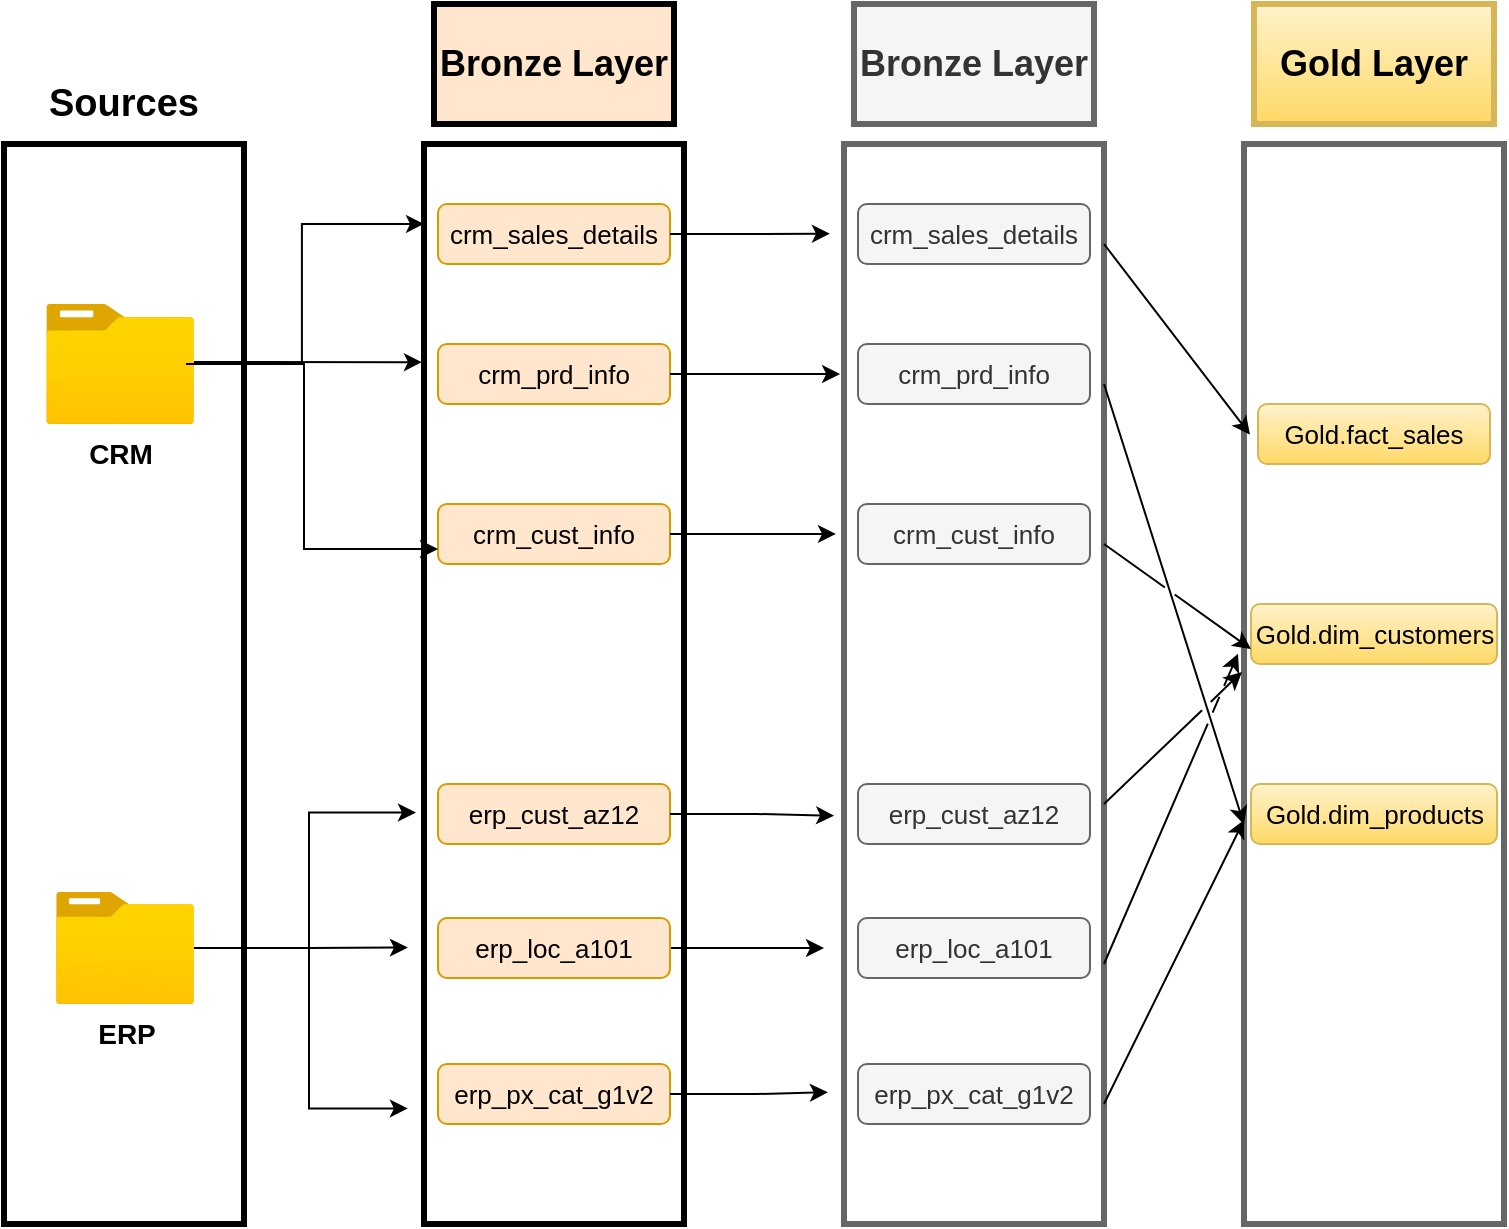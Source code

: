 <mxfile version="26.0.16">
  <diagram name="Page-1" id="lhY0leqALbx22MI9cXDm">
    <mxGraphModel dx="1434" dy="836" grid="1" gridSize="10" guides="1" tooltips="1" connect="1" arrows="1" fold="1" page="1" pageScale="1" pageWidth="827" pageHeight="1169" math="0" shadow="0">
      <root>
        <mxCell id="0" />
        <mxCell id="1" parent="0" />
        <mxCell id="wxQBJqKY_8iM5zLKmnhU-1" value="&lt;font style=&quot;font-size: 19px;&quot;&gt;&lt;b style=&quot;&quot;&gt;Sources&lt;/b&gt;&lt;/font&gt;" style="rounded=0;whiteSpace=wrap;html=1;fillColor=none;strokeColor=none;" parent="1" vertex="1">
          <mxGeometry x="20" y="50" width="120" height="60" as="geometry" />
        </mxCell>
        <mxCell id="wxQBJqKY_8iM5zLKmnhU-2" value="" style="rounded=0;whiteSpace=wrap;html=1;fillColor=none;strokeWidth=3;" parent="1" vertex="1">
          <mxGeometry x="20" y="100" width="120" height="540" as="geometry" />
        </mxCell>
        <mxCell id="wxQBJqKY_8iM5zLKmnhU-3" value="&lt;font style=&quot;font-size: 14px;&quot;&gt;&lt;b&gt;CRM&lt;/b&gt;&lt;/font&gt;" style="image;aspect=fixed;html=1;points=[];align=center;fontSize=12;image=img/lib/azure2/general/Folder_Blank.svg;" parent="1" vertex="1">
          <mxGeometry x="41.07" y="180" width="73.93" height="60" as="geometry" />
        </mxCell>
        <mxCell id="wxQBJqKY_8iM5zLKmnhU-4" value="&lt;font style=&quot;font-size: 14px;&quot;&gt;&lt;b style=&quot;&quot;&gt;ERP&lt;/b&gt;&lt;/font&gt;" style="image;aspect=fixed;html=1;points=[];align=center;fontSize=12;image=img/lib/azure2/general/Folder_Blank.svg;" parent="1" vertex="1">
          <mxGeometry x="46" y="474" width="69" height="56.0" as="geometry" />
        </mxCell>
        <mxCell id="wxQBJqKY_8iM5zLKmnhU-5" value="" style="rounded=0;whiteSpace=wrap;html=1;fillColor=none;strokeWidth=3;" parent="1" vertex="1">
          <mxGeometry x="230" y="100" width="130" height="540" as="geometry" />
        </mxCell>
        <mxCell id="wxQBJqKY_8iM5zLKmnhU-6" value="&lt;b&gt;&lt;font style=&quot;font-size: 18px;&quot;&gt;Bronze Layer&lt;/font&gt;&lt;/b&gt;" style="rounded=0;whiteSpace=wrap;html=1;fillColor=#ffe6cc;strokeColor=#000000;strokeWidth=3;" parent="1" vertex="1">
          <mxGeometry x="235" y="30" width="120" height="60" as="geometry" />
        </mxCell>
        <mxCell id="wxQBJqKY_8iM5zLKmnhU-7" value="&lt;font style=&quot;font-size: 13px;&quot;&gt;crm_sales_details&lt;/font&gt;" style="rounded=1;whiteSpace=wrap;html=1;fillColor=#ffe6cc;strokeColor=#d79b00;" parent="1" vertex="1">
          <mxGeometry x="237" y="130" width="116" height="30" as="geometry" />
        </mxCell>
        <mxCell id="wxQBJqKY_8iM5zLKmnhU-8" value="&lt;span style=&quot;font-size: 13px;&quot;&gt;crm_prd_info&lt;/span&gt;" style="rounded=1;whiteSpace=wrap;html=1;fillColor=#ffe6cc;strokeColor=#d79b00;" parent="1" vertex="1">
          <mxGeometry x="237" y="200" width="116" height="30" as="geometry" />
        </mxCell>
        <mxCell id="wxQBJqKY_8iM5zLKmnhU-9" value="&lt;span style=&quot;font-size: 13px;&quot;&gt;crm_cust_info&lt;/span&gt;" style="rounded=1;whiteSpace=wrap;html=1;fillColor=#ffe6cc;strokeColor=#d79b00;" parent="1" vertex="1">
          <mxGeometry x="237" y="280" width="116" height="30" as="geometry" />
        </mxCell>
        <mxCell id="wxQBJqKY_8iM5zLKmnhU-12" style="edgeStyle=orthogonalEdgeStyle;rounded=0;orthogonalLoop=1;jettySize=auto;html=1;entryX=-0.008;entryY=0.202;entryDx=0;entryDy=0;entryPerimeter=0;" parent="1" source="wxQBJqKY_8iM5zLKmnhU-3" target="wxQBJqKY_8iM5zLKmnhU-5" edge="1">
          <mxGeometry relative="1" as="geometry">
            <Array as="points">
              <mxPoint x="140" y="209" />
              <mxPoint x="140" y="209" />
            </Array>
          </mxGeometry>
        </mxCell>
        <mxCell id="wxQBJqKY_8iM5zLKmnhU-13" value="&lt;span style=&quot;font-size: 13px;&quot;&gt;erp_cust_az12&lt;/span&gt;" style="rounded=1;whiteSpace=wrap;html=1;fillColor=#ffe6cc;strokeColor=#d79b00;" parent="1" vertex="1">
          <mxGeometry x="237" y="420" width="116" height="30" as="geometry" />
        </mxCell>
        <mxCell id="pgTNmdW799ACuelsquni-13" style="edgeStyle=orthogonalEdgeStyle;rounded=0;orthogonalLoop=1;jettySize=auto;html=1;" parent="1" source="wxQBJqKY_8iM5zLKmnhU-14" edge="1">
          <mxGeometry relative="1" as="geometry">
            <mxPoint x="430" y="502" as="targetPoint" />
          </mxGeometry>
        </mxCell>
        <mxCell id="wxQBJqKY_8iM5zLKmnhU-14" value="&lt;span style=&quot;font-size: 13px;&quot;&gt;erp_loc_a101&lt;/span&gt;" style="rounded=1;whiteSpace=wrap;html=1;fillColor=#ffe6cc;strokeColor=#d79b00;" parent="1" vertex="1">
          <mxGeometry x="237" y="487" width="116" height="30" as="geometry" />
        </mxCell>
        <mxCell id="wxQBJqKY_8iM5zLKmnhU-15" value="&lt;span style=&quot;font-size: 13px;&quot;&gt;erp_px_cat_g1v2&lt;/span&gt;" style="rounded=1;whiteSpace=wrap;html=1;fillColor=#ffe6cc;strokeColor=#d79b00;" parent="1" vertex="1">
          <mxGeometry x="237" y="560" width="116" height="30" as="geometry" />
        </mxCell>
        <mxCell id="wxQBJqKY_8iM5zLKmnhU-16" style="edgeStyle=orthogonalEdgeStyle;rounded=0;orthogonalLoop=1;jettySize=auto;html=1;entryX=0.031;entryY=0.074;entryDx=0;entryDy=0;entryPerimeter=0;" parent="1" edge="1">
          <mxGeometry relative="1" as="geometry">
            <mxPoint x="110.97" y="210" as="sourcePoint" />
            <mxPoint x="230.0" y="139.96" as="targetPoint" />
            <Array as="points">
              <mxPoint x="168.97" y="210" />
              <mxPoint x="168.97" y="140" />
            </Array>
          </mxGeometry>
        </mxCell>
        <mxCell id="wxQBJqKY_8iM5zLKmnhU-17" style="edgeStyle=orthogonalEdgeStyle;rounded=0;orthogonalLoop=1;jettySize=auto;html=1;entryX=0;entryY=0.75;entryDx=0;entryDy=0;" parent="1" source="wxQBJqKY_8iM5zLKmnhU-3" target="wxQBJqKY_8iM5zLKmnhU-9" edge="1">
          <mxGeometry relative="1" as="geometry">
            <Array as="points">
              <mxPoint x="170" y="210" />
              <mxPoint x="170" y="303" />
            </Array>
          </mxGeometry>
        </mxCell>
        <mxCell id="wxQBJqKY_8iM5zLKmnhU-21" style="edgeStyle=orthogonalEdgeStyle;rounded=0;orthogonalLoop=1;jettySize=auto;html=1;entryX=-0.062;entryY=0.744;entryDx=0;entryDy=0;entryPerimeter=0;" parent="1" source="wxQBJqKY_8iM5zLKmnhU-4" target="wxQBJqKY_8iM5zLKmnhU-5" edge="1">
          <mxGeometry relative="1" as="geometry" />
        </mxCell>
        <mxCell id="wxQBJqKY_8iM5zLKmnhU-22" style="edgeStyle=orthogonalEdgeStyle;rounded=0;orthogonalLoop=1;jettySize=auto;html=1;entryX=-0.031;entryY=0.619;entryDx=0;entryDy=0;entryPerimeter=0;" parent="1" source="wxQBJqKY_8iM5zLKmnhU-4" target="wxQBJqKY_8iM5zLKmnhU-5" edge="1">
          <mxGeometry relative="1" as="geometry" />
        </mxCell>
        <mxCell id="wxQBJqKY_8iM5zLKmnhU-23" style="edgeStyle=orthogonalEdgeStyle;rounded=0;orthogonalLoop=1;jettySize=auto;html=1;entryX=-0.062;entryY=0.893;entryDx=0;entryDy=0;entryPerimeter=0;" parent="1" source="wxQBJqKY_8iM5zLKmnhU-4" target="wxQBJqKY_8iM5zLKmnhU-5" edge="1">
          <mxGeometry relative="1" as="geometry" />
        </mxCell>
        <mxCell id="pgTNmdW799ACuelsquni-1" value="" style="rounded=0;whiteSpace=wrap;html=1;fillColor=none;strokeWidth=3;fontColor=#333333;strokeColor=#666666;" parent="1" vertex="1">
          <mxGeometry x="440" y="100" width="130" height="540" as="geometry" />
        </mxCell>
        <mxCell id="pgTNmdW799ACuelsquni-2" value="&lt;b&gt;&lt;font style=&quot;font-size: 18px;&quot;&gt;Bronze Layer&lt;/font&gt;&lt;/b&gt;" style="rounded=0;whiteSpace=wrap;html=1;fillColor=#f5f5f5;strokeColor=#666666;strokeWidth=3;fontColor=#333333;" parent="1" vertex="1">
          <mxGeometry x="445" y="30" width="120" height="60" as="geometry" />
        </mxCell>
        <mxCell id="pgTNmdW799ACuelsquni-3" value="&lt;font style=&quot;font-size: 13px;&quot;&gt;crm_sales_details&lt;/font&gt;" style="rounded=1;whiteSpace=wrap;html=1;fillColor=#f5f5f5;strokeColor=#666666;fontColor=#333333;" parent="1" vertex="1">
          <mxGeometry x="447" y="130" width="116" height="30" as="geometry" />
        </mxCell>
        <mxCell id="pgTNmdW799ACuelsquni-4" value="&lt;span style=&quot;font-size: 13px;&quot;&gt;crm_prd_info&lt;/span&gt;" style="rounded=1;whiteSpace=wrap;html=1;fillColor=#f5f5f5;strokeColor=#666666;fontColor=#333333;" parent="1" vertex="1">
          <mxGeometry x="447" y="200" width="116" height="30" as="geometry" />
        </mxCell>
        <mxCell id="pgTNmdW799ACuelsquni-5" value="&lt;span style=&quot;font-size: 13px;&quot;&gt;crm_cust_info&lt;/span&gt;" style="rounded=1;whiteSpace=wrap;html=1;fillColor=#f5f5f5;strokeColor=#666666;fontColor=#333333;" parent="1" vertex="1">
          <mxGeometry x="447" y="280" width="116" height="30" as="geometry" />
        </mxCell>
        <mxCell id="pgTNmdW799ACuelsquni-6" value="&lt;span style=&quot;font-size: 13px;&quot;&gt;erp_cust_az12&lt;/span&gt;" style="rounded=1;whiteSpace=wrap;html=1;fillColor=#f5f5f5;strokeColor=#666666;fontColor=#333333;" parent="1" vertex="1">
          <mxGeometry x="447" y="420" width="116" height="30" as="geometry" />
        </mxCell>
        <mxCell id="pgTNmdW799ACuelsquni-7" value="&lt;span style=&quot;font-size: 13px;&quot;&gt;erp_loc_a101&lt;/span&gt;" style="rounded=1;whiteSpace=wrap;html=1;fillColor=#f5f5f5;strokeColor=#666666;fontColor=#333333;" parent="1" vertex="1">
          <mxGeometry x="447" y="487" width="116" height="30" as="geometry" />
        </mxCell>
        <mxCell id="pgTNmdW799ACuelsquni-8" value="&lt;span style=&quot;font-size: 13px;&quot;&gt;erp_px_cat_g1v2&lt;/span&gt;" style="rounded=1;whiteSpace=wrap;html=1;fillColor=#f5f5f5;strokeColor=#666666;fontColor=#333333;" parent="1" vertex="1">
          <mxGeometry x="447" y="560" width="116" height="30" as="geometry" />
        </mxCell>
        <mxCell id="pgTNmdW799ACuelsquni-9" style="edgeStyle=orthogonalEdgeStyle;rounded=0;orthogonalLoop=1;jettySize=auto;html=1;entryX=-0.054;entryY=0.083;entryDx=0;entryDy=0;entryPerimeter=0;" parent="1" source="wxQBJqKY_8iM5zLKmnhU-7" target="pgTNmdW799ACuelsquni-1" edge="1">
          <mxGeometry relative="1" as="geometry" />
        </mxCell>
        <mxCell id="pgTNmdW799ACuelsquni-10" style="edgeStyle=orthogonalEdgeStyle;rounded=0;orthogonalLoop=1;jettySize=auto;html=1;entryX=-0.015;entryY=0.213;entryDx=0;entryDy=0;entryPerimeter=0;" parent="1" source="wxQBJqKY_8iM5zLKmnhU-8" target="pgTNmdW799ACuelsquni-1" edge="1">
          <mxGeometry relative="1" as="geometry" />
        </mxCell>
        <mxCell id="pgTNmdW799ACuelsquni-11" style="edgeStyle=orthogonalEdgeStyle;rounded=0;orthogonalLoop=1;jettySize=auto;html=1;entryX=-0.031;entryY=0.361;entryDx=0;entryDy=0;entryPerimeter=0;" parent="1" source="wxQBJqKY_8iM5zLKmnhU-9" target="pgTNmdW799ACuelsquni-1" edge="1">
          <mxGeometry relative="1" as="geometry" />
        </mxCell>
        <mxCell id="pgTNmdW799ACuelsquni-12" style="edgeStyle=orthogonalEdgeStyle;rounded=0;orthogonalLoop=1;jettySize=auto;html=1;entryX=-0.038;entryY=0.622;entryDx=0;entryDy=0;entryPerimeter=0;" parent="1" source="wxQBJqKY_8iM5zLKmnhU-13" target="pgTNmdW799ACuelsquni-1" edge="1">
          <mxGeometry relative="1" as="geometry" />
        </mxCell>
        <mxCell id="pgTNmdW799ACuelsquni-14" style="edgeStyle=orthogonalEdgeStyle;rounded=0;orthogonalLoop=1;jettySize=auto;html=1;entryX=-0.062;entryY=0.878;entryDx=0;entryDy=0;entryPerimeter=0;" parent="1" source="wxQBJqKY_8iM5zLKmnhU-15" target="pgTNmdW799ACuelsquni-1" edge="1">
          <mxGeometry relative="1" as="geometry" />
        </mxCell>
        <mxCell id="BGh7Ijj-1_ng5ExrQ866-1" value="" style="rounded=0;whiteSpace=wrap;html=1;fillColor=none;strokeWidth=3;fontColor=#333333;strokeColor=#666666;" vertex="1" parent="1">
          <mxGeometry x="640" y="100" width="130" height="540" as="geometry" />
        </mxCell>
        <mxCell id="BGh7Ijj-1_ng5ExrQ866-2" value="&lt;span style=&quot;font-size: 18px;&quot;&gt;&lt;b&gt;Gold Layer&lt;/b&gt;&lt;/span&gt;" style="rounded=0;whiteSpace=wrap;html=1;fillColor=#fff2cc;strokeColor=#d6b656;strokeWidth=3;gradientColor=#ffd966;" vertex="1" parent="1">
          <mxGeometry x="645" y="30" width="120" height="60" as="geometry" />
        </mxCell>
        <mxCell id="BGh7Ijj-1_ng5ExrQ866-6" value="&lt;span style=&quot;font-size: 13px;&quot;&gt;Gold.fact_sales&lt;/span&gt;" style="rounded=1;whiteSpace=wrap;html=1;fillColor=#fff2cc;strokeColor=#d6b656;gradientColor=#ffd966;" vertex="1" parent="1">
          <mxGeometry x="647" y="230" width="116" height="30" as="geometry" />
        </mxCell>
        <mxCell id="BGh7Ijj-1_ng5ExrQ866-7" value="&lt;span style=&quot;font-size: 13px;&quot;&gt;Gold.dim_customers&lt;/span&gt;" style="rounded=1;whiteSpace=wrap;html=1;fillColor=#fff2cc;strokeColor=#d6b656;gradientColor=#ffd966;" vertex="1" parent="1">
          <mxGeometry x="643.5" y="330" width="123" height="30" as="geometry" />
        </mxCell>
        <mxCell id="BGh7Ijj-1_ng5ExrQ866-8" value="&lt;span style=&quot;font-size: 13px;&quot;&gt;Gold.dim_products&lt;/span&gt;" style="rounded=1;whiteSpace=wrap;html=1;fillColor=#fff2cc;strokeColor=#d6b656;gradientColor=#ffd966;" vertex="1" parent="1">
          <mxGeometry x="643.5" y="420" width="123" height="30" as="geometry" />
        </mxCell>
        <mxCell id="BGh7Ijj-1_ng5ExrQ866-9" value="" style="endArrow=classic;html=1;rounded=0;entryX=0.023;entryY=0.269;entryDx=0;entryDy=0;entryPerimeter=0;jumpStyle=gap;" edge="1" parent="1" target="BGh7Ijj-1_ng5ExrQ866-1">
          <mxGeometry width="50" height="50" relative="1" as="geometry">
            <mxPoint x="570" y="150" as="sourcePoint" />
            <mxPoint x="620" y="200" as="targetPoint" />
          </mxGeometry>
        </mxCell>
        <mxCell id="BGh7Ijj-1_ng5ExrQ866-10" value="" style="endArrow=classic;html=1;rounded=0;entryX=0;entryY=0.63;entryDx=0;entryDy=0;entryPerimeter=0;jumpStyle=gap;" edge="1" parent="1" target="BGh7Ijj-1_ng5ExrQ866-1">
          <mxGeometry width="50" height="50" relative="1" as="geometry">
            <mxPoint x="570" y="220" as="sourcePoint" />
            <mxPoint x="610" y="290" as="targetPoint" />
          </mxGeometry>
        </mxCell>
        <mxCell id="BGh7Ijj-1_ng5ExrQ866-11" value="" style="endArrow=classic;html=1;rounded=0;entryX=0;entryY=0.75;entryDx=0;entryDy=0;jumpStyle=gap;" edge="1" parent="1" target="BGh7Ijj-1_ng5ExrQ866-7">
          <mxGeometry width="50" height="50" relative="1" as="geometry">
            <mxPoint x="570" y="300" as="sourcePoint" />
            <mxPoint x="610" y="350" as="targetPoint" />
          </mxGeometry>
        </mxCell>
        <mxCell id="BGh7Ijj-1_ng5ExrQ866-12" value="" style="endArrow=classic;html=1;rounded=0;jumpStyle=gap;entryX=-0.008;entryY=0.489;entryDx=0;entryDy=0;entryPerimeter=0;" edge="1" parent="1" target="BGh7Ijj-1_ng5ExrQ866-1">
          <mxGeometry width="50" height="50" relative="1" as="geometry">
            <mxPoint x="570" y="430" as="sourcePoint" />
            <mxPoint x="640" y="370" as="targetPoint" />
            <Array as="points">
              <mxPoint x="600" y="400" />
            </Array>
          </mxGeometry>
        </mxCell>
        <mxCell id="BGh7Ijj-1_ng5ExrQ866-13" value="" style="endArrow=classic;html=1;rounded=0;entryX=0;entryY=0.626;entryDx=0;entryDy=0;entryPerimeter=0;jumpStyle=gap;" edge="1" parent="1" target="BGh7Ijj-1_ng5ExrQ866-1">
          <mxGeometry width="50" height="50" relative="1" as="geometry">
            <mxPoint x="570" y="580" as="sourcePoint" />
            <mxPoint x="620" y="530" as="targetPoint" />
          </mxGeometry>
        </mxCell>
        <mxCell id="BGh7Ijj-1_ng5ExrQ866-14" value="" style="endArrow=classic;html=1;rounded=0;jumpStyle=gap;entryX=-0.023;entryY=0.472;entryDx=0;entryDy=0;entryPerimeter=0;" edge="1" parent="1" target="BGh7Ijj-1_ng5ExrQ866-1">
          <mxGeometry width="50" height="50" relative="1" as="geometry">
            <mxPoint x="570" y="510" as="sourcePoint" />
            <mxPoint x="630" y="350" as="targetPoint" />
          </mxGeometry>
        </mxCell>
      </root>
    </mxGraphModel>
  </diagram>
</mxfile>

